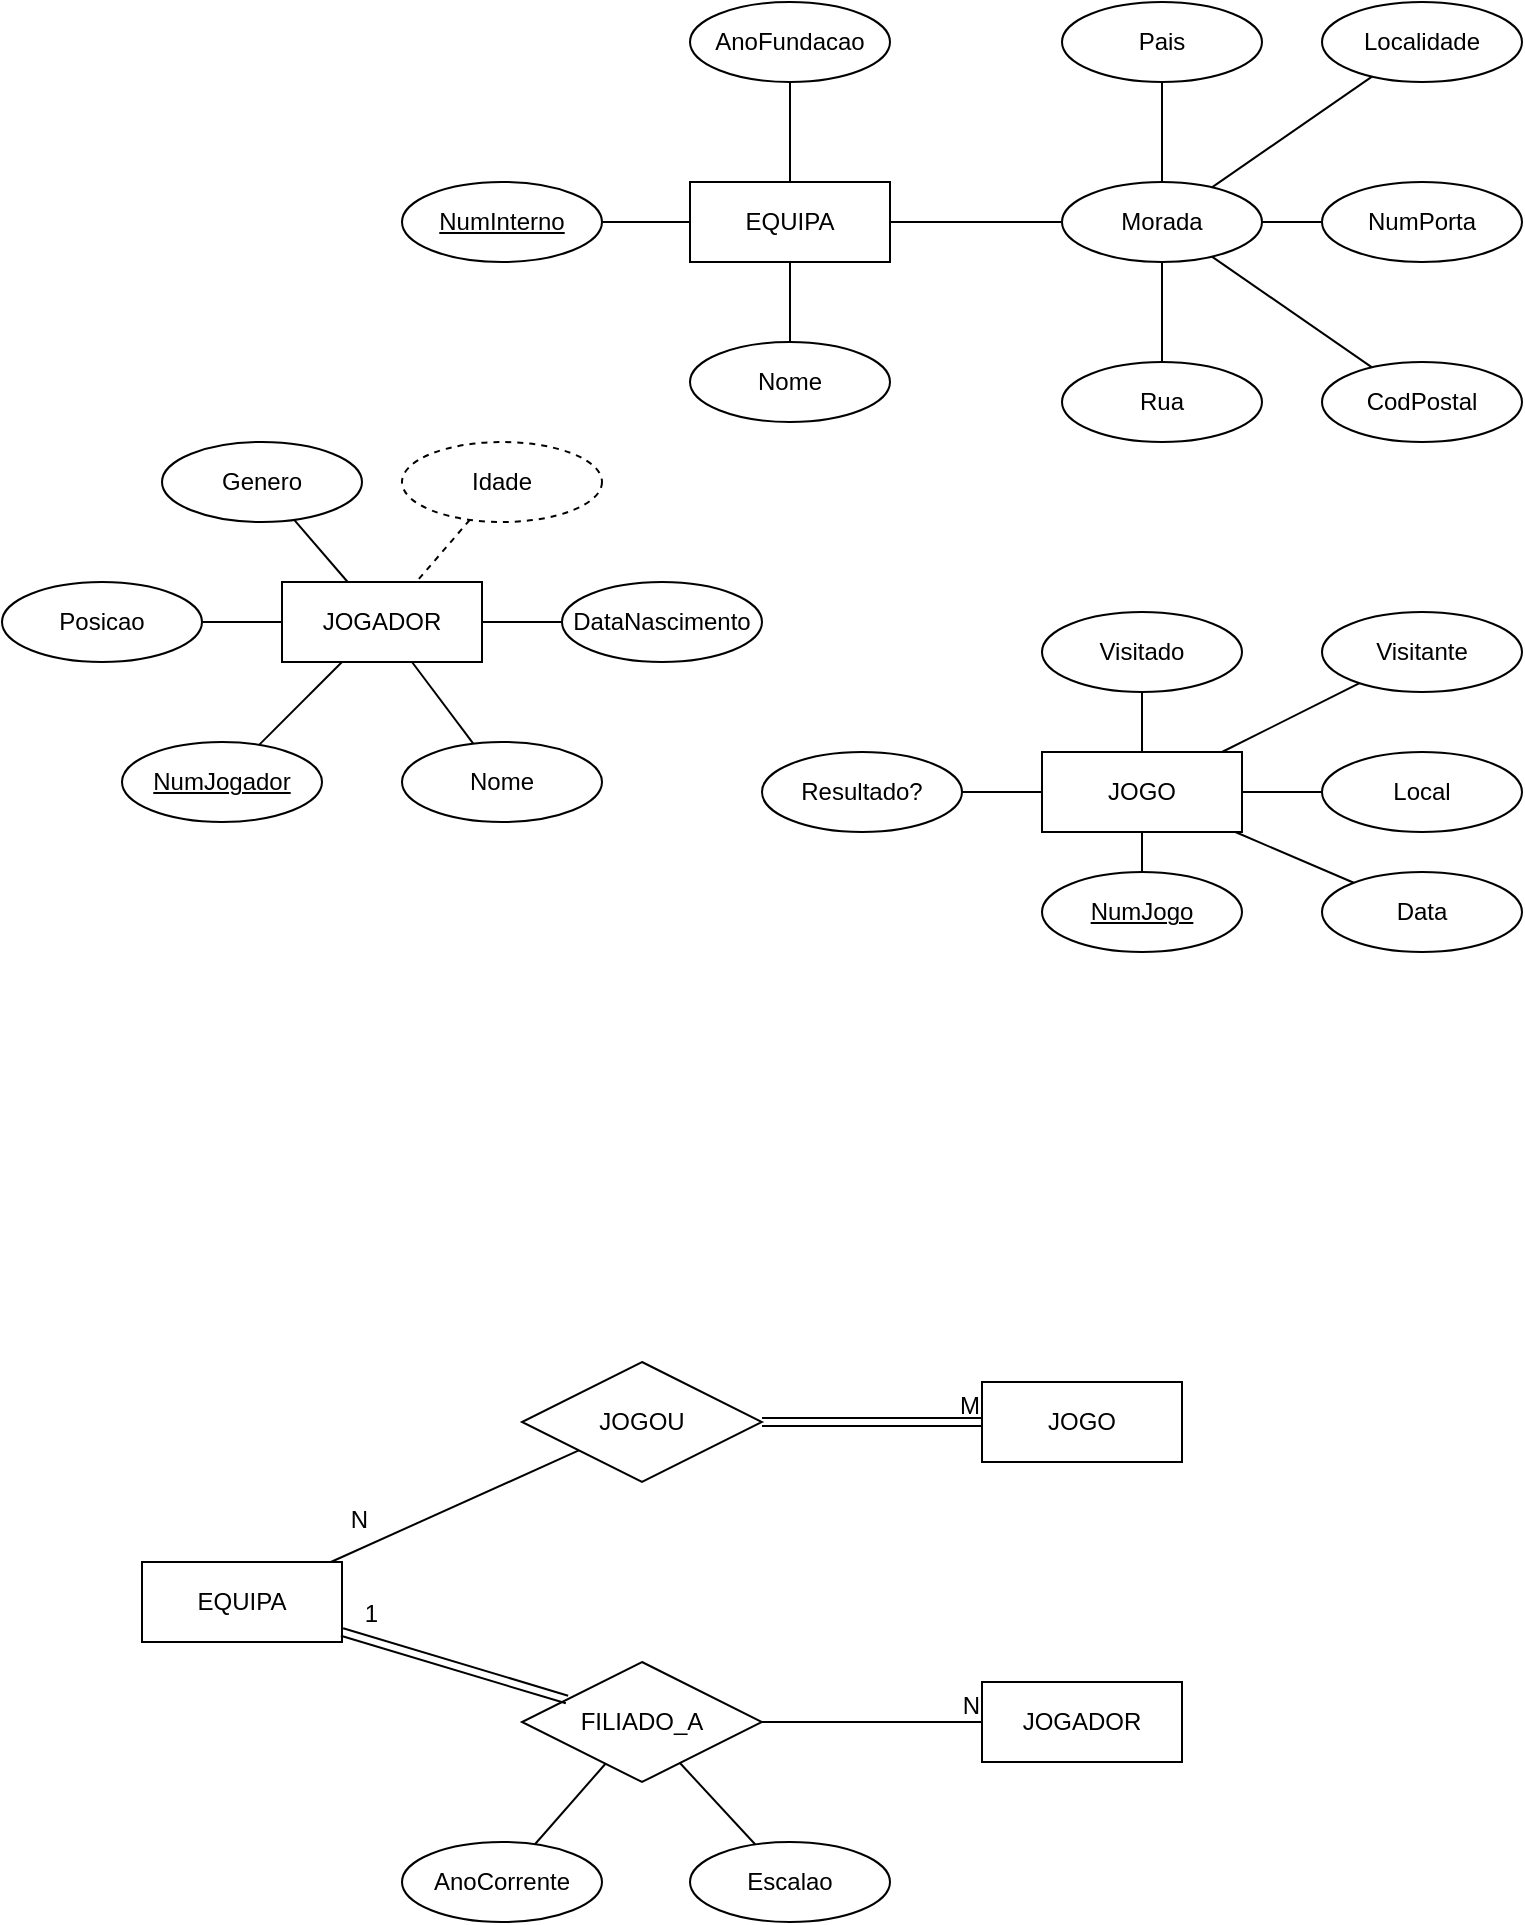 <mxfile version="24.7.16">
  <diagram name="Página-1" id="drjSPsRp4G0dSwxJ71D9">
    <mxGraphModel dx="1194" dy="750" grid="1" gridSize="10" guides="1" tooltips="1" connect="1" arrows="1" fold="1" page="1" pageScale="1" pageWidth="827" pageHeight="1169" math="0" shadow="0">
      <root>
        <mxCell id="0" />
        <mxCell id="1" parent="0" />
        <mxCell id="aTauzw0q0-dwi2PWJXIT-1" value="EQUIPA" style="whiteSpace=wrap;html=1;align=center;" parent="1" vertex="1">
          <mxGeometry x="364" y="200" width="100" height="40" as="geometry" />
        </mxCell>
        <mxCell id="aTauzw0q0-dwi2PWJXIT-2" value="JOGADOR" style="whiteSpace=wrap;html=1;align=center;" parent="1" vertex="1">
          <mxGeometry x="160" y="400" width="100" height="40" as="geometry" />
        </mxCell>
        <mxCell id="aTauzw0q0-dwi2PWJXIT-3" value="JOGO" style="whiteSpace=wrap;html=1;align=center;" parent="1" vertex="1">
          <mxGeometry x="540" y="485" width="100" height="40" as="geometry" />
        </mxCell>
        <mxCell id="aTauzw0q0-dwi2PWJXIT-10" value="NumInterno" style="ellipse;whiteSpace=wrap;html=1;align=center;fontStyle=4;" parent="1" vertex="1">
          <mxGeometry x="220" y="200" width="100" height="40" as="geometry" />
        </mxCell>
        <mxCell id="aTauzw0q0-dwi2PWJXIT-11" value="" style="endArrow=none;html=1;rounded=0;" parent="1" source="aTauzw0q0-dwi2PWJXIT-10" target="aTauzw0q0-dwi2PWJXIT-1" edge="1">
          <mxGeometry relative="1" as="geometry">
            <mxPoint x="450" y="550" as="sourcePoint" />
            <mxPoint x="610" y="550" as="targetPoint" />
          </mxGeometry>
        </mxCell>
        <mxCell id="aTauzw0q0-dwi2PWJXIT-12" value="" style="endArrow=none;html=1;rounded=0;" parent="1" source="aTauzw0q0-dwi2PWJXIT-1" target="aTauzw0q0-dwi2PWJXIT-15" edge="1">
          <mxGeometry relative="1" as="geometry">
            <mxPoint x="450" y="550" as="sourcePoint" />
            <mxPoint x="414" y="280" as="targetPoint" />
          </mxGeometry>
        </mxCell>
        <mxCell id="aTauzw0q0-dwi2PWJXIT-13" value="NumJogador" style="ellipse;whiteSpace=wrap;html=1;align=center;fontStyle=4;" parent="1" vertex="1">
          <mxGeometry x="80" y="480" width="100" height="40" as="geometry" />
        </mxCell>
        <mxCell id="aTauzw0q0-dwi2PWJXIT-14" value="" style="endArrow=none;html=1;rounded=0;" parent="1" source="aTauzw0q0-dwi2PWJXIT-13" target="aTauzw0q0-dwi2PWJXIT-2" edge="1">
          <mxGeometry relative="1" as="geometry">
            <mxPoint x="450" y="550" as="sourcePoint" />
            <mxPoint x="610" y="550" as="targetPoint" />
          </mxGeometry>
        </mxCell>
        <mxCell id="aTauzw0q0-dwi2PWJXIT-15" value="Nome" style="ellipse;whiteSpace=wrap;html=1;align=center;" parent="1" vertex="1">
          <mxGeometry x="364" y="280" width="100" height="40" as="geometry" />
        </mxCell>
        <mxCell id="aTauzw0q0-dwi2PWJXIT-16" value="Morada" style="ellipse;whiteSpace=wrap;html=1;align=center;" parent="1" vertex="1">
          <mxGeometry x="550" y="200" width="100" height="40" as="geometry" />
        </mxCell>
        <mxCell id="aTauzw0q0-dwi2PWJXIT-17" value="" style="endArrow=none;html=1;rounded=0;" parent="1" source="aTauzw0q0-dwi2PWJXIT-1" target="aTauzw0q0-dwi2PWJXIT-16" edge="1">
          <mxGeometry relative="1" as="geometry">
            <mxPoint x="450" y="300" as="sourcePoint" />
            <mxPoint x="610" y="300" as="targetPoint" />
          </mxGeometry>
        </mxCell>
        <mxCell id="aTauzw0q0-dwi2PWJXIT-18" value="Nome" style="ellipse;whiteSpace=wrap;html=1;align=center;" parent="1" vertex="1">
          <mxGeometry x="220" y="480" width="100" height="40" as="geometry" />
        </mxCell>
        <mxCell id="aTauzw0q0-dwi2PWJXIT-19" value="" style="endArrow=none;html=1;rounded=0;" parent="1" source="aTauzw0q0-dwi2PWJXIT-2" target="aTauzw0q0-dwi2PWJXIT-18" edge="1">
          <mxGeometry relative="1" as="geometry">
            <mxPoint x="450" y="300" as="sourcePoint" />
            <mxPoint x="610" y="300" as="targetPoint" />
          </mxGeometry>
        </mxCell>
        <mxCell id="aTauzw0q0-dwi2PWJXIT-20" value="Rua" style="ellipse;whiteSpace=wrap;html=1;align=center;" parent="1" vertex="1">
          <mxGeometry x="550" y="290" width="100" height="40" as="geometry" />
        </mxCell>
        <mxCell id="aTauzw0q0-dwi2PWJXIT-21" value="NumPorta" style="ellipse;whiteSpace=wrap;html=1;align=center;" parent="1" vertex="1">
          <mxGeometry x="680" y="200" width="100" height="40" as="geometry" />
        </mxCell>
        <mxCell id="aTauzw0q0-dwi2PWJXIT-22" value="CodPostal" style="ellipse;whiteSpace=wrap;html=1;align=center;" parent="1" vertex="1">
          <mxGeometry x="680" y="290" width="100" height="40" as="geometry" />
        </mxCell>
        <mxCell id="aTauzw0q0-dwi2PWJXIT-23" value="Localidade" style="ellipse;whiteSpace=wrap;html=1;align=center;" parent="1" vertex="1">
          <mxGeometry x="680" y="110" width="100" height="40" as="geometry" />
        </mxCell>
        <mxCell id="aTauzw0q0-dwi2PWJXIT-24" value="Pais" style="ellipse;whiteSpace=wrap;html=1;align=center;" parent="1" vertex="1">
          <mxGeometry x="550" y="110" width="100" height="40" as="geometry" />
        </mxCell>
        <mxCell id="aTauzw0q0-dwi2PWJXIT-25" value="" style="endArrow=none;html=1;rounded=0;" parent="1" source="aTauzw0q0-dwi2PWJXIT-16" target="aTauzw0q0-dwi2PWJXIT-20" edge="1">
          <mxGeometry relative="1" as="geometry">
            <mxPoint x="470" y="370" as="sourcePoint" />
            <mxPoint x="630" y="370" as="targetPoint" />
          </mxGeometry>
        </mxCell>
        <mxCell id="aTauzw0q0-dwi2PWJXIT-26" value="" style="endArrow=none;html=1;rounded=0;" parent="1" source="aTauzw0q0-dwi2PWJXIT-16" target="aTauzw0q0-dwi2PWJXIT-22" edge="1">
          <mxGeometry relative="1" as="geometry">
            <mxPoint x="640" y="350" as="sourcePoint" />
            <mxPoint x="800" y="350" as="targetPoint" />
          </mxGeometry>
        </mxCell>
        <mxCell id="aTauzw0q0-dwi2PWJXIT-27" value="" style="endArrow=none;html=1;rounded=0;" parent="1" source="aTauzw0q0-dwi2PWJXIT-16" target="aTauzw0q0-dwi2PWJXIT-21" edge="1">
          <mxGeometry relative="1" as="geometry">
            <mxPoint x="610" y="220" as="sourcePoint" />
            <mxPoint x="770" y="220" as="targetPoint" />
          </mxGeometry>
        </mxCell>
        <mxCell id="aTauzw0q0-dwi2PWJXIT-28" value="" style="endArrow=none;html=1;rounded=0;" parent="1" source="aTauzw0q0-dwi2PWJXIT-24" target="aTauzw0q0-dwi2PWJXIT-16" edge="1">
          <mxGeometry relative="1" as="geometry">
            <mxPoint x="400" y="300" as="sourcePoint" />
            <mxPoint x="560" y="300" as="targetPoint" />
          </mxGeometry>
        </mxCell>
        <mxCell id="aTauzw0q0-dwi2PWJXIT-29" value="" style="endArrow=none;html=1;rounded=0;" parent="1" source="aTauzw0q0-dwi2PWJXIT-16" target="aTauzw0q0-dwi2PWJXIT-23" edge="1">
          <mxGeometry relative="1" as="geometry">
            <mxPoint x="400" y="300" as="sourcePoint" />
            <mxPoint x="560" y="300" as="targetPoint" />
          </mxGeometry>
        </mxCell>
        <mxCell id="aTauzw0q0-dwi2PWJXIT-30" value="AnoFundacao" style="ellipse;whiteSpace=wrap;html=1;align=center;" parent="1" vertex="1">
          <mxGeometry x="364" y="110" width="100" height="40" as="geometry" />
        </mxCell>
        <mxCell id="aTauzw0q0-dwi2PWJXIT-31" value="" style="endArrow=none;html=1;rounded=0;" parent="1" source="aTauzw0q0-dwi2PWJXIT-30" target="aTauzw0q0-dwi2PWJXIT-1" edge="1">
          <mxGeometry relative="1" as="geometry">
            <mxPoint x="400" y="190" as="sourcePoint" />
            <mxPoint x="560" y="190" as="targetPoint" />
          </mxGeometry>
        </mxCell>
        <mxCell id="aTauzw0q0-dwi2PWJXIT-32" value="DataNascimento" style="ellipse;whiteSpace=wrap;html=1;align=center;" parent="1" vertex="1">
          <mxGeometry x="300" y="400" width="100" height="40" as="geometry" />
        </mxCell>
        <mxCell id="aTauzw0q0-dwi2PWJXIT-33" value="" style="endArrow=none;html=1;rounded=0;" parent="1" source="aTauzw0q0-dwi2PWJXIT-2" target="aTauzw0q0-dwi2PWJXIT-32" edge="1">
          <mxGeometry relative="1" as="geometry">
            <mxPoint x="400" y="300" as="sourcePoint" />
            <mxPoint x="560" y="300" as="targetPoint" />
          </mxGeometry>
        </mxCell>
        <mxCell id="aTauzw0q0-dwi2PWJXIT-34" value="Idade" style="ellipse;whiteSpace=wrap;html=1;align=center;dashed=1;" parent="1" vertex="1">
          <mxGeometry x="220" y="330" width="100" height="40" as="geometry" />
        </mxCell>
        <mxCell id="aTauzw0q0-dwi2PWJXIT-35" value="" style="endArrow=none;html=1;rounded=0;dashed=1;" parent="1" source="aTauzw0q0-dwi2PWJXIT-34" target="aTauzw0q0-dwi2PWJXIT-2" edge="1">
          <mxGeometry relative="1" as="geometry">
            <mxPoint x="90" y="390" as="sourcePoint" />
            <mxPoint x="250" y="390" as="targetPoint" />
          </mxGeometry>
        </mxCell>
        <mxCell id="aTauzw0q0-dwi2PWJXIT-36" value="Genero" style="ellipse;whiteSpace=wrap;html=1;align=center;" parent="1" vertex="1">
          <mxGeometry x="100" y="330" width="100" height="40" as="geometry" />
        </mxCell>
        <mxCell id="aTauzw0q0-dwi2PWJXIT-37" value="" style="endArrow=none;html=1;rounded=0;" parent="1" source="aTauzw0q0-dwi2PWJXIT-36" target="aTauzw0q0-dwi2PWJXIT-2" edge="1">
          <mxGeometry relative="1" as="geometry">
            <mxPoint x="400" y="300" as="sourcePoint" />
            <mxPoint x="560" y="300" as="targetPoint" />
          </mxGeometry>
        </mxCell>
        <mxCell id="aTauzw0q0-dwi2PWJXIT-38" value="Posicao" style="ellipse;whiteSpace=wrap;html=1;align=center;" parent="1" vertex="1">
          <mxGeometry x="20" y="400" width="100" height="40" as="geometry" />
        </mxCell>
        <mxCell id="aTauzw0q0-dwi2PWJXIT-39" value="" style="endArrow=none;html=1;rounded=0;" parent="1" source="aTauzw0q0-dwi2PWJXIT-38" target="aTauzw0q0-dwi2PWJXIT-2" edge="1">
          <mxGeometry relative="1" as="geometry">
            <mxPoint x="160" y="450" as="sourcePoint" />
            <mxPoint x="320" y="450" as="targetPoint" />
          </mxGeometry>
        </mxCell>
        <mxCell id="aTauzw0q0-dwi2PWJXIT-40" value="NumJogo" style="ellipse;whiteSpace=wrap;html=1;align=center;fontStyle=4;" parent="1" vertex="1">
          <mxGeometry x="540" y="545" width="100" height="40" as="geometry" />
        </mxCell>
        <mxCell id="aTauzw0q0-dwi2PWJXIT-41" value="" style="endArrow=none;html=1;rounded=0;" parent="1" source="aTauzw0q0-dwi2PWJXIT-3" target="aTauzw0q0-dwi2PWJXIT-40" edge="1">
          <mxGeometry relative="1" as="geometry">
            <mxPoint x="580" y="545" as="sourcePoint" />
            <mxPoint x="740" y="545" as="targetPoint" />
          </mxGeometry>
        </mxCell>
        <mxCell id="aTauzw0q0-dwi2PWJXIT-42" value="Data" style="ellipse;whiteSpace=wrap;html=1;align=center;" parent="1" vertex="1">
          <mxGeometry x="680" y="545" width="100" height="40" as="geometry" />
        </mxCell>
        <mxCell id="aTauzw0q0-dwi2PWJXIT-43" value="" style="endArrow=none;html=1;rounded=0;" parent="1" source="aTauzw0q0-dwi2PWJXIT-3" target="aTauzw0q0-dwi2PWJXIT-42" edge="1">
          <mxGeometry relative="1" as="geometry">
            <mxPoint x="540" y="545" as="sourcePoint" />
            <mxPoint x="700" y="545" as="targetPoint" />
          </mxGeometry>
        </mxCell>
        <mxCell id="aTauzw0q0-dwi2PWJXIT-44" value="Local" style="ellipse;whiteSpace=wrap;html=1;align=center;" parent="1" vertex="1">
          <mxGeometry x="680" y="485" width="100" height="40" as="geometry" />
        </mxCell>
        <mxCell id="aTauzw0q0-dwi2PWJXIT-45" value="" style="endArrow=none;html=1;rounded=0;" parent="1" source="aTauzw0q0-dwi2PWJXIT-3" target="aTauzw0q0-dwi2PWJXIT-44" edge="1">
          <mxGeometry relative="1" as="geometry">
            <mxPoint x="660" y="475" as="sourcePoint" />
            <mxPoint x="820" y="475" as="targetPoint" />
          </mxGeometry>
        </mxCell>
        <mxCell id="aTauzw0q0-dwi2PWJXIT-46" value="Visitado" style="ellipse;whiteSpace=wrap;html=1;align=center;" parent="1" vertex="1">
          <mxGeometry x="540" y="415" width="100" height="40" as="geometry" />
        </mxCell>
        <mxCell id="aTauzw0q0-dwi2PWJXIT-47" value="" style="endArrow=none;html=1;rounded=0;" parent="1" source="aTauzw0q0-dwi2PWJXIT-46" target="aTauzw0q0-dwi2PWJXIT-3" edge="1">
          <mxGeometry relative="1" as="geometry">
            <mxPoint x="470" y="455" as="sourcePoint" />
            <mxPoint x="630" y="455" as="targetPoint" />
          </mxGeometry>
        </mxCell>
        <mxCell id="aTauzw0q0-dwi2PWJXIT-48" value="Visitante" style="ellipse;whiteSpace=wrap;html=1;align=center;" parent="1" vertex="1">
          <mxGeometry x="680" y="415" width="100" height="40" as="geometry" />
        </mxCell>
        <mxCell id="aTauzw0q0-dwi2PWJXIT-49" value="" style="endArrow=none;html=1;rounded=0;" parent="1" source="aTauzw0q0-dwi2PWJXIT-48" target="aTauzw0q0-dwi2PWJXIT-3" edge="1">
          <mxGeometry relative="1" as="geometry">
            <mxPoint x="360" y="495" as="sourcePoint" />
            <mxPoint x="520" y="495" as="targetPoint" />
          </mxGeometry>
        </mxCell>
        <mxCell id="aTauzw0q0-dwi2PWJXIT-51" value="Resultado?" style="ellipse;whiteSpace=wrap;html=1;align=center;" parent="1" vertex="1">
          <mxGeometry x="400" y="485" width="100" height="40" as="geometry" />
        </mxCell>
        <mxCell id="aTauzw0q0-dwi2PWJXIT-52" value="" style="endArrow=none;html=1;rounded=0;" parent="1" source="aTauzw0q0-dwi2PWJXIT-51" target="aTauzw0q0-dwi2PWJXIT-3" edge="1">
          <mxGeometry relative="1" as="geometry">
            <mxPoint x="360" y="575" as="sourcePoint" />
            <mxPoint x="500" y="565" as="targetPoint" />
          </mxGeometry>
        </mxCell>
        <mxCell id="anePZA5oc9GcaVcJhizd-1" value="JOGOU" style="shape=rhombus;perimeter=rhombusPerimeter;whiteSpace=wrap;html=1;align=center;" vertex="1" parent="1">
          <mxGeometry x="280" y="790" width="120" height="60" as="geometry" />
        </mxCell>
        <mxCell id="anePZA5oc9GcaVcJhizd-3" value="EQUIPA" style="whiteSpace=wrap;html=1;align=center;" vertex="1" parent="1">
          <mxGeometry x="90" y="890" width="100" height="40" as="geometry" />
        </mxCell>
        <mxCell id="anePZA5oc9GcaVcJhizd-5" value="JOGO" style="whiteSpace=wrap;html=1;align=center;" vertex="1" parent="1">
          <mxGeometry x="510" y="800" width="100" height="40" as="geometry" />
        </mxCell>
        <mxCell id="anePZA5oc9GcaVcJhizd-16" value="FILIADO_A" style="shape=rhombus;perimeter=rhombusPerimeter;whiteSpace=wrap;html=1;align=center;" vertex="1" parent="1">
          <mxGeometry x="280" y="940" width="120" height="60" as="geometry" />
        </mxCell>
        <mxCell id="anePZA5oc9GcaVcJhizd-19" value="JOGADOR" style="whiteSpace=wrap;html=1;align=center;" vertex="1" parent="1">
          <mxGeometry x="510" y="950" width="100" height="40" as="geometry" />
        </mxCell>
        <mxCell id="anePZA5oc9GcaVcJhizd-27" value="AnoCorrente" style="ellipse;whiteSpace=wrap;html=1;align=center;" vertex="1" parent="1">
          <mxGeometry x="220" y="1030" width="100" height="40" as="geometry" />
        </mxCell>
        <mxCell id="anePZA5oc9GcaVcJhizd-28" value="Escalao" style="ellipse;whiteSpace=wrap;html=1;align=center;" vertex="1" parent="1">
          <mxGeometry x="364" y="1030" width="100" height="40" as="geometry" />
        </mxCell>
        <mxCell id="anePZA5oc9GcaVcJhizd-29" value="" style="endArrow=none;html=1;rounded=0;" edge="1" parent="1" source="anePZA5oc9GcaVcJhizd-27" target="anePZA5oc9GcaVcJhizd-16">
          <mxGeometry relative="1" as="geometry">
            <mxPoint x="350" y="790" as="sourcePoint" />
            <mxPoint x="510" y="790" as="targetPoint" />
          </mxGeometry>
        </mxCell>
        <mxCell id="anePZA5oc9GcaVcJhizd-30" value="" style="endArrow=none;html=1;rounded=0;" edge="1" parent="1" source="anePZA5oc9GcaVcJhizd-16" target="anePZA5oc9GcaVcJhizd-28">
          <mxGeometry relative="1" as="geometry">
            <mxPoint x="350" y="790" as="sourcePoint" />
            <mxPoint x="510" y="790" as="targetPoint" />
          </mxGeometry>
        </mxCell>
        <mxCell id="anePZA5oc9GcaVcJhizd-31" value="" style="shape=link;html=1;rounded=0;" edge="1" parent="1" source="anePZA5oc9GcaVcJhizd-1" target="anePZA5oc9GcaVcJhizd-5">
          <mxGeometry relative="1" as="geometry">
            <mxPoint x="350" y="790" as="sourcePoint" />
            <mxPoint x="510" y="790" as="targetPoint" />
          </mxGeometry>
        </mxCell>
        <mxCell id="anePZA5oc9GcaVcJhizd-32" value="M" style="resizable=0;html=1;whiteSpace=wrap;align=right;verticalAlign=bottom;" connectable="0" vertex="1" parent="anePZA5oc9GcaVcJhizd-31">
          <mxGeometry x="1" relative="1" as="geometry" />
        </mxCell>
        <mxCell id="anePZA5oc9GcaVcJhizd-36" value="" style="endArrow=none;html=1;rounded=0;" edge="1" parent="1" source="anePZA5oc9GcaVcJhizd-16" target="anePZA5oc9GcaVcJhizd-19">
          <mxGeometry relative="1" as="geometry">
            <mxPoint x="350" y="790" as="sourcePoint" />
            <mxPoint x="510" y="790" as="targetPoint" />
          </mxGeometry>
        </mxCell>
        <mxCell id="anePZA5oc9GcaVcJhizd-37" value="N" style="resizable=0;html=1;whiteSpace=wrap;align=right;verticalAlign=bottom;" connectable="0" vertex="1" parent="anePZA5oc9GcaVcJhizd-36">
          <mxGeometry x="1" relative="1" as="geometry" />
        </mxCell>
        <mxCell id="anePZA5oc9GcaVcJhizd-38" value="" style="shape=link;html=1;rounded=0;" edge="1" parent="1" source="anePZA5oc9GcaVcJhizd-16" target="anePZA5oc9GcaVcJhizd-3">
          <mxGeometry relative="1" as="geometry">
            <mxPoint x="350" y="790" as="sourcePoint" />
            <mxPoint x="510" y="790" as="targetPoint" />
          </mxGeometry>
        </mxCell>
        <mxCell id="anePZA5oc9GcaVcJhizd-39" value="1" style="resizable=0;html=1;whiteSpace=wrap;align=right;verticalAlign=bottom;" connectable="0" vertex="1" parent="anePZA5oc9GcaVcJhizd-38">
          <mxGeometry x="1" relative="1" as="geometry">
            <mxPoint x="20" as="offset" />
          </mxGeometry>
        </mxCell>
        <mxCell id="anePZA5oc9GcaVcJhizd-40" value="" style="endArrow=none;html=1;rounded=0;" edge="1" parent="1" source="anePZA5oc9GcaVcJhizd-1" target="anePZA5oc9GcaVcJhizd-3">
          <mxGeometry relative="1" as="geometry">
            <mxPoint x="350" y="790" as="sourcePoint" />
            <mxPoint x="510" y="790" as="targetPoint" />
          </mxGeometry>
        </mxCell>
        <mxCell id="anePZA5oc9GcaVcJhizd-41" value="N" style="resizable=0;html=1;whiteSpace=wrap;align=right;verticalAlign=bottom;" connectable="0" vertex="1" parent="anePZA5oc9GcaVcJhizd-40">
          <mxGeometry x="1" relative="1" as="geometry">
            <mxPoint x="20" y="-13" as="offset" />
          </mxGeometry>
        </mxCell>
      </root>
    </mxGraphModel>
  </diagram>
</mxfile>
